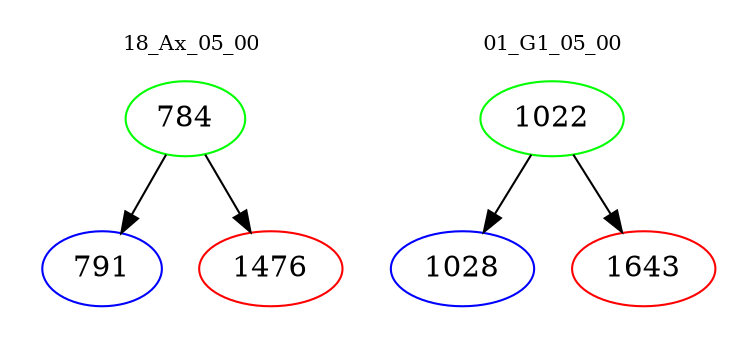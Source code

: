 digraph{
subgraph cluster_0 {
color = white
label = "18_Ax_05_00";
fontsize=10;
T0_784 [label="784", color="green"]
T0_784 -> T0_791 [color="black"]
T0_791 [label="791", color="blue"]
T0_784 -> T0_1476 [color="black"]
T0_1476 [label="1476", color="red"]
}
subgraph cluster_1 {
color = white
label = "01_G1_05_00";
fontsize=10;
T1_1022 [label="1022", color="green"]
T1_1022 -> T1_1028 [color="black"]
T1_1028 [label="1028", color="blue"]
T1_1022 -> T1_1643 [color="black"]
T1_1643 [label="1643", color="red"]
}
}
